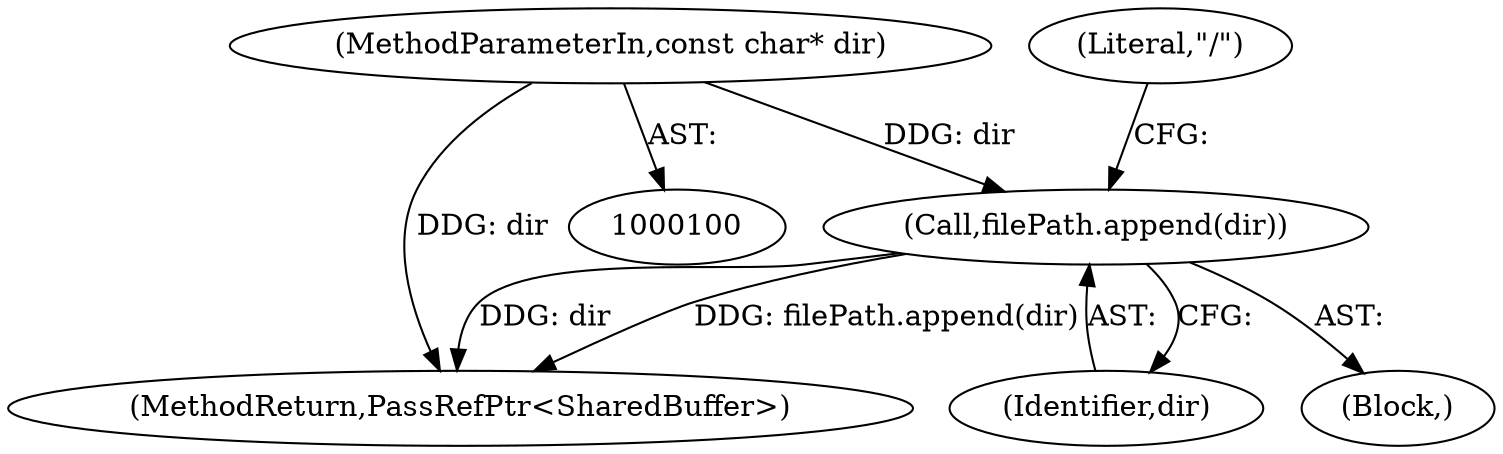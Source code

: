 digraph "0_Chrome_4f9c9adef4036aff60b734b4a0045c43c320fe1d@pointer" {
"1000110" [label="(Call,filePath.append(dir))"];
"1000101" [label="(MethodParameterIn,const char* dir)"];
"1000110" [label="(Call,filePath.append(dir))"];
"1000111" [label="(Identifier,dir)"];
"1000113" [label="(Literal,\"/\")"];
"1000119" [label="(MethodReturn,PassRefPtr<SharedBuffer>)"];
"1000101" [label="(MethodParameterIn,const char* dir)"];
"1000103" [label="(Block,)"];
"1000110" -> "1000103"  [label="AST: "];
"1000110" -> "1000111"  [label="CFG: "];
"1000111" -> "1000110"  [label="AST: "];
"1000113" -> "1000110"  [label="CFG: "];
"1000110" -> "1000119"  [label="DDG: dir"];
"1000110" -> "1000119"  [label="DDG: filePath.append(dir)"];
"1000101" -> "1000110"  [label="DDG: dir"];
"1000101" -> "1000100"  [label="AST: "];
"1000101" -> "1000119"  [label="DDG: dir"];
}
